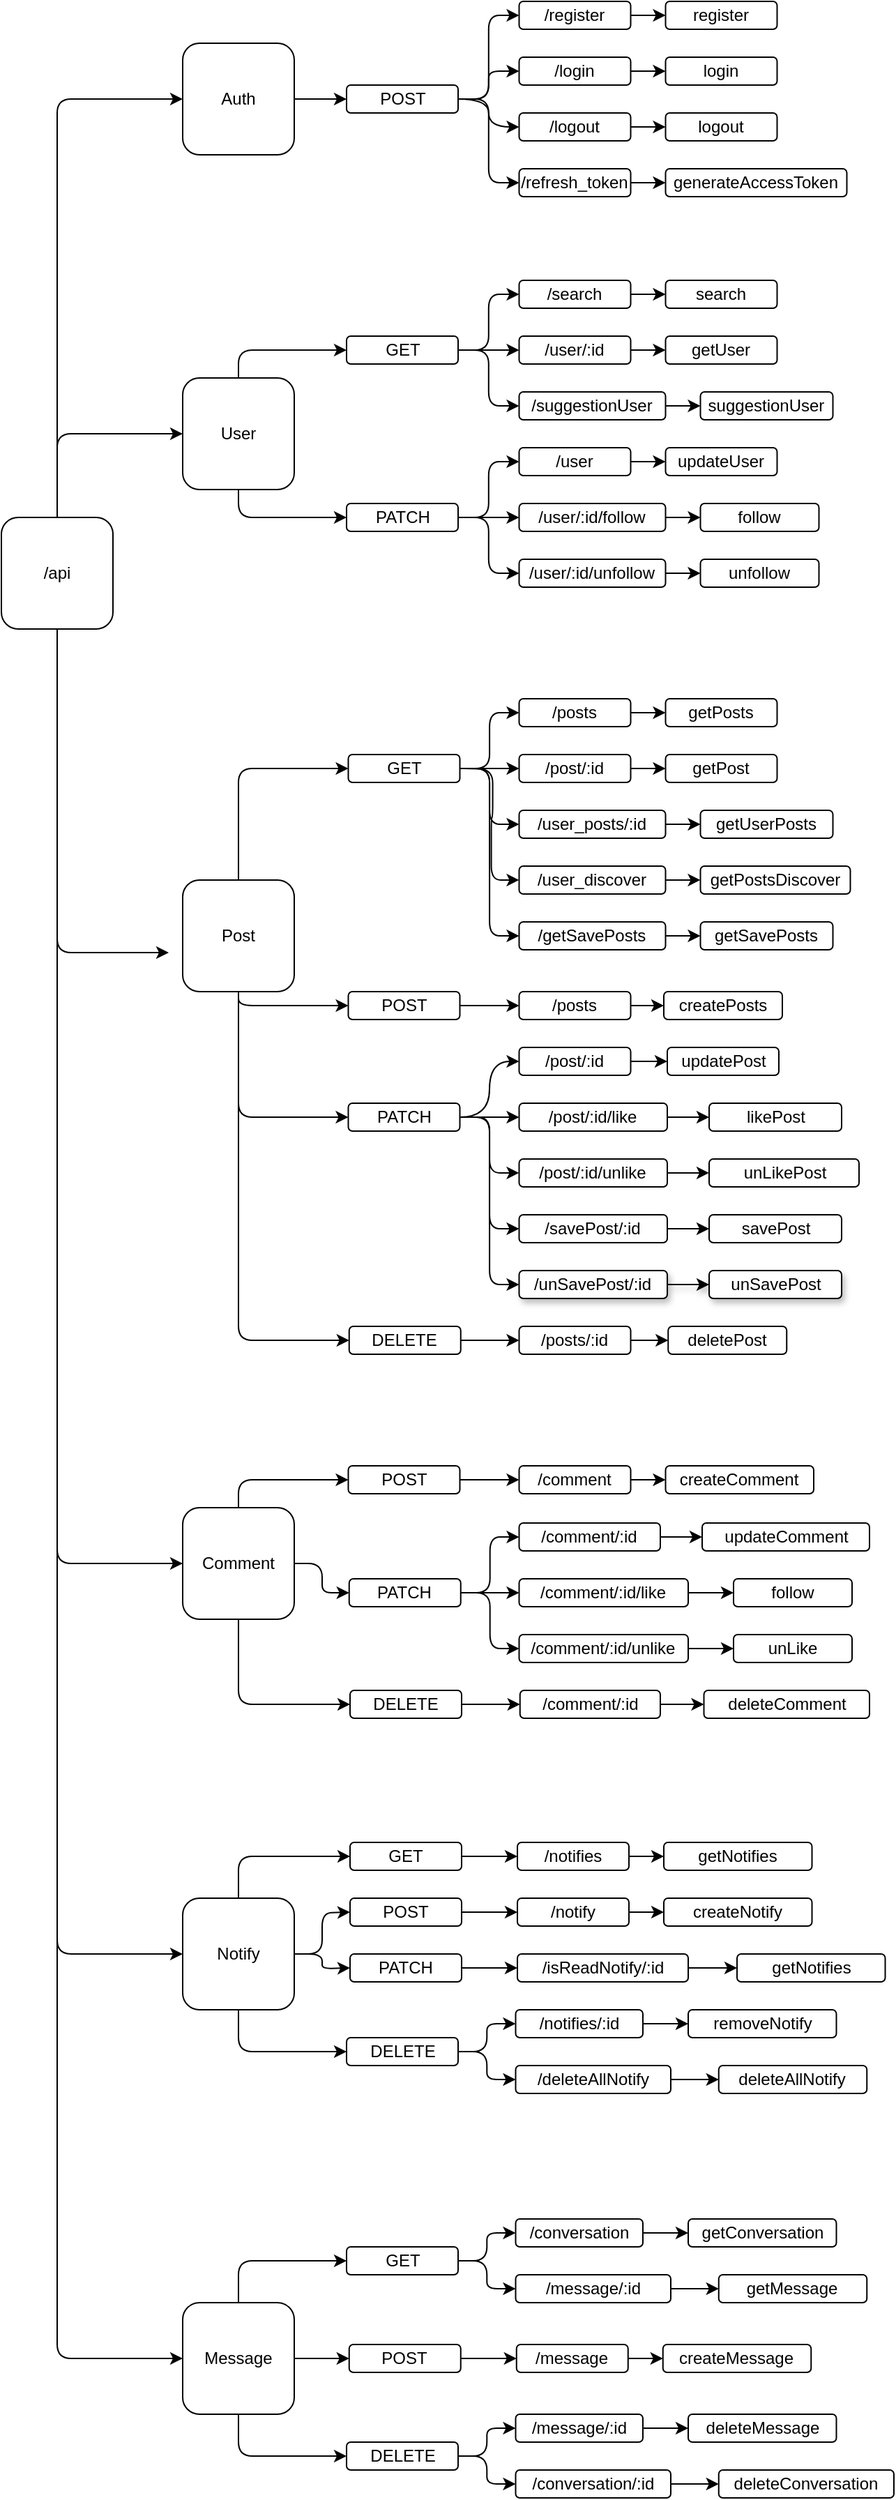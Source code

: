 <mxfile version="17.4.6" type="github">
  <diagram id="-AIn9_jZkJaEOOXUaaFC" name="Page-1">
    <mxGraphModel dx="2170" dy="1205" grid="1" gridSize="10" guides="1" tooltips="1" connect="1" arrows="1" fold="1" page="1" pageScale="1" pageWidth="1169" pageHeight="827" math="0" shadow="0">
      <root>
        <mxCell id="0" />
        <mxCell id="1" parent="0" />
        <mxCell id="EUdN7cp7eoGhMhSqIml5-3" style="edgeStyle=orthogonalEdgeStyle;curved=0;rounded=1;sketch=0;orthogonalLoop=1;jettySize=auto;html=1;entryX=0;entryY=0.5;entryDx=0;entryDy=0;fontColor=#0D0D0D;strokeColor=#030201;fillColor=#BC6C25;" edge="1" parent="1" source="oRPkmb5jc26MxPRfLBFK-1" target="oRPkmb5jc26MxPRfLBFK-4">
          <mxGeometry relative="1" as="geometry">
            <Array as="points">
              <mxPoint x="250" y="588" />
            </Array>
          </mxGeometry>
        </mxCell>
        <mxCell id="EUdN7cp7eoGhMhSqIml5-4" style="edgeStyle=orthogonalEdgeStyle;curved=0;rounded=1;sketch=0;orthogonalLoop=1;jettySize=auto;html=1;entryX=0;entryY=0.5;entryDx=0;entryDy=0;fontColor=#0D0D0D;strokeColor=#030201;fillColor=#BC6C25;" edge="1" parent="1" source="oRPkmb5jc26MxPRfLBFK-1" target="oRPkmb5jc26MxPRfLBFK-2">
          <mxGeometry relative="1" as="geometry">
            <Array as="points">
              <mxPoint x="250" y="348" />
            </Array>
          </mxGeometry>
        </mxCell>
        <mxCell id="EUdN7cp7eoGhMhSqIml5-5" style="edgeStyle=orthogonalEdgeStyle;curved=0;rounded=1;sketch=0;orthogonalLoop=1;jettySize=auto;html=1;fontColor=#0D0D0D;strokeColor=#030201;fillColor=#BC6C25;" edge="1" parent="1" source="oRPkmb5jc26MxPRfLBFK-1">
          <mxGeometry relative="1" as="geometry">
            <mxPoint x="330" y="960" as="targetPoint" />
            <Array as="points">
              <mxPoint x="250" y="960" />
            </Array>
          </mxGeometry>
        </mxCell>
        <mxCell id="EUdN7cp7eoGhMhSqIml5-6" style="edgeStyle=orthogonalEdgeStyle;curved=0;rounded=1;sketch=0;orthogonalLoop=1;jettySize=auto;html=1;entryX=0;entryY=0.5;entryDx=0;entryDy=0;fontColor=#0D0D0D;strokeColor=#030201;fillColor=#BC6C25;" edge="1" parent="1" source="oRPkmb5jc26MxPRfLBFK-1" target="oRPkmb5jc26MxPRfLBFK-9">
          <mxGeometry relative="1" as="geometry">
            <Array as="points">
              <mxPoint x="250" y="1398" />
            </Array>
          </mxGeometry>
        </mxCell>
        <mxCell id="EUdN7cp7eoGhMhSqIml5-7" style="edgeStyle=orthogonalEdgeStyle;curved=0;rounded=1;sketch=0;orthogonalLoop=1;jettySize=auto;html=1;entryX=0;entryY=0.5;entryDx=0;entryDy=0;fontColor=#0D0D0D;strokeColor=#030201;fillColor=#BC6C25;" edge="1" parent="1" source="oRPkmb5jc26MxPRfLBFK-1" target="oRPkmb5jc26MxPRfLBFK-10">
          <mxGeometry relative="1" as="geometry">
            <Array as="points">
              <mxPoint x="250" y="1678" />
            </Array>
          </mxGeometry>
        </mxCell>
        <mxCell id="EUdN7cp7eoGhMhSqIml5-8" style="edgeStyle=orthogonalEdgeStyle;curved=0;rounded=1;sketch=0;orthogonalLoop=1;jettySize=auto;html=1;entryX=0;entryY=0.5;entryDx=0;entryDy=0;fontColor=#0D0D0D;strokeColor=#030201;fillColor=#BC6C25;" edge="1" parent="1" source="oRPkmb5jc26MxPRfLBFK-1" target="oRPkmb5jc26MxPRfLBFK-11">
          <mxGeometry relative="1" as="geometry">
            <Array as="points">
              <mxPoint x="250" y="1968" />
            </Array>
          </mxGeometry>
        </mxCell>
        <mxCell id="oRPkmb5jc26MxPRfLBFK-1" value="/api" style="whiteSpace=wrap;html=1;aspect=fixed;rounded=1;" parent="1" vertex="1">
          <mxGeometry x="210" y="648" width="80" height="80" as="geometry" />
        </mxCell>
        <mxCell id="oRPkmb5jc26MxPRfLBFK-26" style="edgeStyle=orthogonalEdgeStyle;rounded=1;orthogonalLoop=1;jettySize=auto;html=1;entryX=0;entryY=0.5;entryDx=0;entryDy=0;curved=1;" parent="1" source="oRPkmb5jc26MxPRfLBFK-2" target="oRPkmb5jc26MxPRfLBFK-20" edge="1">
          <mxGeometry relative="1" as="geometry" />
        </mxCell>
        <mxCell id="oRPkmb5jc26MxPRfLBFK-2" value="Auth" style="whiteSpace=wrap;html=1;aspect=fixed;rounded=1;" parent="1" vertex="1">
          <mxGeometry x="340" y="308" width="80" height="80" as="geometry" />
        </mxCell>
        <mxCell id="EUdN7cp7eoGhMhSqIml5-1" style="edgeStyle=orthogonalEdgeStyle;curved=0;rounded=1;sketch=0;orthogonalLoop=1;jettySize=auto;html=1;entryX=0;entryY=0.5;entryDx=0;entryDy=0;fontColor=#FEFAE0;strokeColor=#030201;fillColor=#BC6C25;" edge="1" parent="1" source="oRPkmb5jc26MxPRfLBFK-4" target="oRPkmb5jc26MxPRfLBFK-48">
          <mxGeometry relative="1" as="geometry">
            <Array as="points">
              <mxPoint x="380" y="648" />
            </Array>
          </mxGeometry>
        </mxCell>
        <mxCell id="EUdN7cp7eoGhMhSqIml5-2" style="edgeStyle=orthogonalEdgeStyle;curved=0;rounded=1;sketch=0;orthogonalLoop=1;jettySize=auto;html=1;entryX=0;entryY=0.5;entryDx=0;entryDy=0;fontColor=#0D0D0D;strokeColor=#080603;fillColor=#BC6C25;" edge="1" parent="1" source="oRPkmb5jc26MxPRfLBFK-4" target="oRPkmb5jc26MxPRfLBFK-46">
          <mxGeometry relative="1" as="geometry">
            <Array as="points">
              <mxPoint x="380" y="528" />
            </Array>
          </mxGeometry>
        </mxCell>
        <mxCell id="oRPkmb5jc26MxPRfLBFK-4" value="User" style="whiteSpace=wrap;html=1;aspect=fixed;rounded=1;" parent="1" vertex="1">
          <mxGeometry x="340" y="548" width="80" height="80" as="geometry" />
        </mxCell>
        <mxCell id="oRPkmb5jc26MxPRfLBFK-160" style="edgeStyle=orthogonalEdgeStyle;curved=0;rounded=1;sketch=0;orthogonalLoop=1;jettySize=auto;html=1;entryX=0;entryY=0.5;entryDx=0;entryDy=0;" parent="1" source="oRPkmb5jc26MxPRfLBFK-6" target="oRPkmb5jc26MxPRfLBFK-142" edge="1">
          <mxGeometry relative="1" as="geometry">
            <mxPoint x="450" y="1078" as="targetPoint" />
            <Array as="points">
              <mxPoint x="380" y="1078" />
            </Array>
          </mxGeometry>
        </mxCell>
        <mxCell id="oRPkmb5jc26MxPRfLBFK-190" style="edgeStyle=orthogonalEdgeStyle;curved=0;rounded=1;sketch=0;orthogonalLoop=1;jettySize=auto;html=1;entryX=0;entryY=0.5;entryDx=0;entryDy=0;" parent="1" source="oRPkmb5jc26MxPRfLBFK-6" target="oRPkmb5jc26MxPRfLBFK-106" edge="1">
          <mxGeometry relative="1" as="geometry">
            <Array as="points">
              <mxPoint x="380" y="828" />
            </Array>
          </mxGeometry>
        </mxCell>
        <mxCell id="oRPkmb5jc26MxPRfLBFK-198" style="edgeStyle=orthogonalEdgeStyle;curved=0;rounded=1;sketch=0;orthogonalLoop=1;jettySize=auto;html=1;entryX=0;entryY=0.5;entryDx=0;entryDy=0;" parent="1" source="oRPkmb5jc26MxPRfLBFK-6" target="oRPkmb5jc26MxPRfLBFK-194" edge="1">
          <mxGeometry relative="1" as="geometry">
            <Array as="points">
              <mxPoint x="380" y="1238" />
            </Array>
          </mxGeometry>
        </mxCell>
        <mxCell id="EUdN7cp7eoGhMhSqIml5-9" style="edgeStyle=orthogonalEdgeStyle;curved=0;rounded=1;sketch=0;orthogonalLoop=1;jettySize=auto;html=1;entryX=0;entryY=0.5;entryDx=0;entryDy=0;fontColor=#0D0D0D;strokeColor=#030201;fillColor=#BC6C25;" edge="1" parent="1" source="oRPkmb5jc26MxPRfLBFK-6" target="oRPkmb5jc26MxPRfLBFK-110">
          <mxGeometry relative="1" as="geometry">
            <Array as="points">
              <mxPoint x="380" y="998" />
            </Array>
          </mxGeometry>
        </mxCell>
        <mxCell id="oRPkmb5jc26MxPRfLBFK-6" value="Post" style="whiteSpace=wrap;html=1;aspect=fixed;rounded=1;" parent="1" vertex="1">
          <mxGeometry x="340" y="908" width="80" height="80" as="geometry" />
        </mxCell>
        <mxCell id="oRPkmb5jc26MxPRfLBFK-205" style="edgeStyle=orthogonalEdgeStyle;curved=0;rounded=1;sketch=0;orthogonalLoop=1;jettySize=auto;html=1;entryX=0;entryY=0.5;entryDx=0;entryDy=0;" parent="1" source="oRPkmb5jc26MxPRfLBFK-9" target="oRPkmb5jc26MxPRfLBFK-167" edge="1">
          <mxGeometry relative="1" as="geometry">
            <Array as="points">
              <mxPoint x="380" y="1338" />
            </Array>
          </mxGeometry>
        </mxCell>
        <mxCell id="oRPkmb5jc26MxPRfLBFK-206" style="edgeStyle=orthogonalEdgeStyle;curved=0;rounded=1;sketch=0;orthogonalLoop=1;jettySize=auto;html=1;" parent="1" source="oRPkmb5jc26MxPRfLBFK-9" target="oRPkmb5jc26MxPRfLBFK-171" edge="1">
          <mxGeometry relative="1" as="geometry" />
        </mxCell>
        <mxCell id="oRPkmb5jc26MxPRfLBFK-207" style="edgeStyle=orthogonalEdgeStyle;curved=0;rounded=1;sketch=0;orthogonalLoop=1;jettySize=auto;html=1;entryX=0;entryY=0.5;entryDx=0;entryDy=0;" parent="1" source="oRPkmb5jc26MxPRfLBFK-9" target="oRPkmb5jc26MxPRfLBFK-201" edge="1">
          <mxGeometry relative="1" as="geometry">
            <Array as="points">
              <mxPoint x="380" y="1499" />
            </Array>
          </mxGeometry>
        </mxCell>
        <mxCell id="oRPkmb5jc26MxPRfLBFK-9" value="Comment" style="whiteSpace=wrap;html=1;aspect=fixed;rounded=1;" parent="1" vertex="1">
          <mxGeometry x="340" y="1358" width="80" height="80" as="geometry" />
        </mxCell>
        <mxCell id="oRPkmb5jc26MxPRfLBFK-234" style="edgeStyle=orthogonalEdgeStyle;curved=0;rounded=1;sketch=0;orthogonalLoop=1;jettySize=auto;html=1;entryX=0;entryY=0.5;entryDx=0;entryDy=0;" parent="1" source="oRPkmb5jc26MxPRfLBFK-10" target="oRPkmb5jc26MxPRfLBFK-209" edge="1">
          <mxGeometry relative="1" as="geometry">
            <Array as="points">
              <mxPoint x="380" y="1608" />
            </Array>
          </mxGeometry>
        </mxCell>
        <mxCell id="oRPkmb5jc26MxPRfLBFK-235" style="edgeStyle=orthogonalEdgeStyle;curved=0;rounded=1;sketch=0;orthogonalLoop=1;jettySize=auto;html=1;" parent="1" source="oRPkmb5jc26MxPRfLBFK-10" edge="1">
          <mxGeometry relative="1" as="geometry">
            <mxPoint x="460" y="1648.0" as="targetPoint" />
          </mxGeometry>
        </mxCell>
        <mxCell id="oRPkmb5jc26MxPRfLBFK-236" style="edgeStyle=orthogonalEdgeStyle;curved=0;rounded=1;sketch=0;orthogonalLoop=1;jettySize=auto;html=1;" parent="1" source="oRPkmb5jc26MxPRfLBFK-10" edge="1">
          <mxGeometry relative="1" as="geometry">
            <mxPoint x="460" y="1688.0" as="targetPoint" />
          </mxGeometry>
        </mxCell>
        <mxCell id="oRPkmb5jc26MxPRfLBFK-237" style="edgeStyle=orthogonalEdgeStyle;curved=0;rounded=1;sketch=0;orthogonalLoop=1;jettySize=auto;html=1;entryX=0;entryY=0.5;entryDx=0;entryDy=0;" parent="1" source="oRPkmb5jc26MxPRfLBFK-10" target="oRPkmb5jc26MxPRfLBFK-225" edge="1">
          <mxGeometry relative="1" as="geometry">
            <Array as="points">
              <mxPoint x="380" y="1748" />
            </Array>
          </mxGeometry>
        </mxCell>
        <mxCell id="oRPkmb5jc26MxPRfLBFK-10" value="Notify" style="whiteSpace=wrap;html=1;aspect=fixed;rounded=1;" parent="1" vertex="1">
          <mxGeometry x="340" y="1638" width="80" height="80" as="geometry" />
        </mxCell>
        <mxCell id="oRPkmb5jc26MxPRfLBFK-261" style="edgeStyle=orthogonalEdgeStyle;curved=0;rounded=1;sketch=0;orthogonalLoop=1;jettySize=auto;html=1;entryX=0;entryY=0.5;entryDx=0;entryDy=0;" parent="1" source="oRPkmb5jc26MxPRfLBFK-11" target="oRPkmb5jc26MxPRfLBFK-240" edge="1">
          <mxGeometry relative="1" as="geometry">
            <Array as="points">
              <mxPoint x="380" y="1898" />
            </Array>
          </mxGeometry>
        </mxCell>
        <mxCell id="oRPkmb5jc26MxPRfLBFK-262" style="edgeStyle=orthogonalEdgeStyle;curved=0;rounded=1;sketch=0;orthogonalLoop=1;jettySize=auto;html=1;entryX=0;entryY=0.5;entryDx=0;entryDy=0;" parent="1" source="oRPkmb5jc26MxPRfLBFK-11" target="oRPkmb5jc26MxPRfLBFK-248" edge="1">
          <mxGeometry relative="1" as="geometry" />
        </mxCell>
        <mxCell id="oRPkmb5jc26MxPRfLBFK-263" style="edgeStyle=orthogonalEdgeStyle;curved=0;rounded=1;sketch=0;orthogonalLoop=1;jettySize=auto;html=1;entryX=0;entryY=0.5;entryDx=0;entryDy=0;" parent="1" source="oRPkmb5jc26MxPRfLBFK-11" target="oRPkmb5jc26MxPRfLBFK-254" edge="1">
          <mxGeometry relative="1" as="geometry">
            <Array as="points">
              <mxPoint x="380" y="2038" />
            </Array>
          </mxGeometry>
        </mxCell>
        <mxCell id="oRPkmb5jc26MxPRfLBFK-11" value="Message" style="whiteSpace=wrap;html=1;aspect=fixed;rounded=1;" parent="1" vertex="1">
          <mxGeometry x="340" y="1928" width="80" height="80" as="geometry" />
        </mxCell>
        <mxCell id="oRPkmb5jc26MxPRfLBFK-34" style="edgeStyle=orthogonalEdgeStyle;rounded=1;orthogonalLoop=1;jettySize=auto;html=1;entryX=0;entryY=0.5;entryDx=0;entryDy=0;curved=1;" parent="1" source="oRPkmb5jc26MxPRfLBFK-20" target="oRPkmb5jc26MxPRfLBFK-33" edge="1">
          <mxGeometry relative="1" as="geometry" />
        </mxCell>
        <mxCell id="oRPkmb5jc26MxPRfLBFK-90" style="edgeStyle=orthogonalEdgeStyle;curved=0;rounded=1;sketch=0;orthogonalLoop=1;jettySize=auto;html=1;entryX=0;entryY=0.5;entryDx=0;entryDy=0;" parent="1" source="oRPkmb5jc26MxPRfLBFK-20" target="oRPkmb5jc26MxPRfLBFK-31" edge="1">
          <mxGeometry relative="1" as="geometry" />
        </mxCell>
        <mxCell id="oRPkmb5jc26MxPRfLBFK-91" style="edgeStyle=orthogonalEdgeStyle;curved=0;rounded=1;sketch=0;orthogonalLoop=1;jettySize=auto;html=1;entryX=0;entryY=0.5;entryDx=0;entryDy=0;" parent="1" source="oRPkmb5jc26MxPRfLBFK-20" target="oRPkmb5jc26MxPRfLBFK-28" edge="1">
          <mxGeometry relative="1" as="geometry" />
        </mxCell>
        <mxCell id="oRPkmb5jc26MxPRfLBFK-92" style="edgeStyle=orthogonalEdgeStyle;curved=0;rounded=1;sketch=0;orthogonalLoop=1;jettySize=auto;html=1;entryX=0;entryY=0.5;entryDx=0;entryDy=0;" parent="1" source="oRPkmb5jc26MxPRfLBFK-20" target="oRPkmb5jc26MxPRfLBFK-35" edge="1">
          <mxGeometry relative="1" as="geometry" />
        </mxCell>
        <mxCell id="oRPkmb5jc26MxPRfLBFK-20" value="POST" style="rounded=1;whiteSpace=wrap;html=1;" parent="1" vertex="1">
          <mxGeometry x="457.5" y="338" width="80" height="20" as="geometry" />
        </mxCell>
        <mxCell id="oRPkmb5jc26MxPRfLBFK-38" style="edgeStyle=orthogonalEdgeStyle;rounded=1;orthogonalLoop=1;jettySize=auto;html=1;curved=1;" parent="1" source="oRPkmb5jc26MxPRfLBFK-28" target="oRPkmb5jc26MxPRfLBFK-37" edge="1">
          <mxGeometry relative="1" as="geometry" />
        </mxCell>
        <mxCell id="oRPkmb5jc26MxPRfLBFK-28" value="/register" style="rounded=1;whiteSpace=wrap;html=1;" parent="1" vertex="1">
          <mxGeometry x="581.25" y="278" width="80" height="20" as="geometry" />
        </mxCell>
        <mxCell id="oRPkmb5jc26MxPRfLBFK-42" style="edgeStyle=orthogonalEdgeStyle;rounded=1;orthogonalLoop=1;jettySize=auto;html=1;curved=1;" parent="1" source="oRPkmb5jc26MxPRfLBFK-31" target="oRPkmb5jc26MxPRfLBFK-39" edge="1">
          <mxGeometry relative="1" as="geometry" />
        </mxCell>
        <mxCell id="oRPkmb5jc26MxPRfLBFK-31" value="/login" style="rounded=1;whiteSpace=wrap;html=1;" parent="1" vertex="1">
          <mxGeometry x="581.25" y="318" width="80" height="20" as="geometry" />
        </mxCell>
        <mxCell id="oRPkmb5jc26MxPRfLBFK-43" style="edgeStyle=orthogonalEdgeStyle;rounded=1;orthogonalLoop=1;jettySize=auto;html=1;curved=1;" parent="1" source="oRPkmb5jc26MxPRfLBFK-33" target="oRPkmb5jc26MxPRfLBFK-40" edge="1">
          <mxGeometry relative="1" as="geometry" />
        </mxCell>
        <mxCell id="oRPkmb5jc26MxPRfLBFK-33" value="/logout" style="rounded=1;whiteSpace=wrap;html=1;" parent="1" vertex="1">
          <mxGeometry x="581.25" y="358" width="80" height="20" as="geometry" />
        </mxCell>
        <mxCell id="oRPkmb5jc26MxPRfLBFK-44" style="edgeStyle=orthogonalEdgeStyle;rounded=1;orthogonalLoop=1;jettySize=auto;html=1;curved=1;" parent="1" source="oRPkmb5jc26MxPRfLBFK-35" target="oRPkmb5jc26MxPRfLBFK-41" edge="1">
          <mxGeometry relative="1" as="geometry" />
        </mxCell>
        <mxCell id="oRPkmb5jc26MxPRfLBFK-35" value="/refresh_token" style="rounded=1;whiteSpace=wrap;html=1;" parent="1" vertex="1">
          <mxGeometry x="581.25" y="398" width="80" height="20" as="geometry" />
        </mxCell>
        <mxCell id="oRPkmb5jc26MxPRfLBFK-37" value="register" style="rounded=1;whiteSpace=wrap;html=1;" parent="1" vertex="1">
          <mxGeometry x="686.25" y="278" width="80" height="20" as="geometry" />
        </mxCell>
        <mxCell id="oRPkmb5jc26MxPRfLBFK-39" value="login" style="rounded=1;whiteSpace=wrap;html=1;" parent="1" vertex="1">
          <mxGeometry x="686.25" y="318" width="80" height="20" as="geometry" />
        </mxCell>
        <mxCell id="oRPkmb5jc26MxPRfLBFK-40" value="logout" style="rounded=1;whiteSpace=wrap;html=1;" parent="1" vertex="1">
          <mxGeometry x="686.25" y="358" width="80" height="20" as="geometry" />
        </mxCell>
        <mxCell id="oRPkmb5jc26MxPRfLBFK-41" value="generateAccessToken" style="rounded=1;whiteSpace=wrap;html=1;" parent="1" vertex="1">
          <mxGeometry x="686.25" y="398" width="130" height="20" as="geometry" />
        </mxCell>
        <mxCell id="oRPkmb5jc26MxPRfLBFK-77" style="edgeStyle=orthogonalEdgeStyle;rounded=1;orthogonalLoop=1;jettySize=auto;html=1;curved=1;" parent="1" source="oRPkmb5jc26MxPRfLBFK-46" target="oRPkmb5jc26MxPRfLBFK-50" edge="1">
          <mxGeometry relative="1" as="geometry" />
        </mxCell>
        <mxCell id="oRPkmb5jc26MxPRfLBFK-99" style="edgeStyle=orthogonalEdgeStyle;curved=0;rounded=1;sketch=0;orthogonalLoop=1;jettySize=auto;html=1;entryX=0;entryY=0.5;entryDx=0;entryDy=0;" parent="1" source="oRPkmb5jc26MxPRfLBFK-46" target="oRPkmb5jc26MxPRfLBFK-49" edge="1">
          <mxGeometry relative="1" as="geometry" />
        </mxCell>
        <mxCell id="oRPkmb5jc26MxPRfLBFK-100" style="edgeStyle=orthogonalEdgeStyle;curved=0;rounded=1;sketch=0;orthogonalLoop=1;jettySize=auto;html=1;entryX=0;entryY=0.5;entryDx=0;entryDy=0;" parent="1" source="oRPkmb5jc26MxPRfLBFK-46" target="oRPkmb5jc26MxPRfLBFK-60" edge="1">
          <mxGeometry relative="1" as="geometry" />
        </mxCell>
        <mxCell id="oRPkmb5jc26MxPRfLBFK-46" value="GET" style="rounded=1;whiteSpace=wrap;html=1;" parent="1" vertex="1">
          <mxGeometry x="457.5" y="518" width="80" height="20" as="geometry" />
        </mxCell>
        <mxCell id="oRPkmb5jc26MxPRfLBFK-82" style="edgeStyle=orthogonalEdgeStyle;rounded=1;orthogonalLoop=1;jettySize=auto;html=1;entryX=0;entryY=0.5;entryDx=0;entryDy=0;curved=1;" parent="1" source="oRPkmb5jc26MxPRfLBFK-48" target="oRPkmb5jc26MxPRfLBFK-52" edge="1">
          <mxGeometry relative="1" as="geometry" />
        </mxCell>
        <mxCell id="oRPkmb5jc26MxPRfLBFK-101" style="edgeStyle=orthogonalEdgeStyle;curved=0;rounded=1;sketch=0;orthogonalLoop=1;jettySize=auto;html=1;entryX=0;entryY=0.5;entryDx=0;entryDy=0;" parent="1" source="oRPkmb5jc26MxPRfLBFK-48" target="oRPkmb5jc26MxPRfLBFK-59" edge="1">
          <mxGeometry relative="1" as="geometry" />
        </mxCell>
        <mxCell id="oRPkmb5jc26MxPRfLBFK-102" style="edgeStyle=orthogonalEdgeStyle;curved=0;rounded=1;sketch=0;orthogonalLoop=1;jettySize=auto;html=1;entryX=0;entryY=0.5;entryDx=0;entryDy=0;" parent="1" source="oRPkmb5jc26MxPRfLBFK-48" target="oRPkmb5jc26MxPRfLBFK-51" edge="1">
          <mxGeometry relative="1" as="geometry" />
        </mxCell>
        <mxCell id="oRPkmb5jc26MxPRfLBFK-48" value="PATCH" style="rounded=1;whiteSpace=wrap;html=1;" parent="1" vertex="1">
          <mxGeometry x="457.5" y="638" width="80" height="20" as="geometry" />
        </mxCell>
        <mxCell id="oRPkmb5jc26MxPRfLBFK-72" style="edgeStyle=orthogonalEdgeStyle;rounded=1;orthogonalLoop=1;jettySize=auto;html=1;exitX=1;exitY=0.5;exitDx=0;exitDy=0;entryX=0;entryY=0.5;entryDx=0;entryDy=0;curved=1;" parent="1" source="oRPkmb5jc26MxPRfLBFK-49" target="oRPkmb5jc26MxPRfLBFK-53" edge="1">
          <mxGeometry relative="1" as="geometry" />
        </mxCell>
        <mxCell id="oRPkmb5jc26MxPRfLBFK-49" value="/search" style="rounded=1;whiteSpace=wrap;html=1;" parent="1" vertex="1">
          <mxGeometry x="581.25" y="478" width="80" height="20" as="geometry" />
        </mxCell>
        <mxCell id="oRPkmb5jc26MxPRfLBFK-79" style="edgeStyle=orthogonalEdgeStyle;rounded=1;orthogonalLoop=1;jettySize=auto;html=1;entryX=0;entryY=0.5;entryDx=0;entryDy=0;curved=1;" parent="1" source="oRPkmb5jc26MxPRfLBFK-50" target="oRPkmb5jc26MxPRfLBFK-54" edge="1">
          <mxGeometry relative="1" as="geometry" />
        </mxCell>
        <mxCell id="oRPkmb5jc26MxPRfLBFK-50" value="/user/:id" style="rounded=1;whiteSpace=wrap;html=1;" parent="1" vertex="1">
          <mxGeometry x="581.25" y="518" width="80" height="20" as="geometry" />
        </mxCell>
        <mxCell id="oRPkmb5jc26MxPRfLBFK-81" style="edgeStyle=orthogonalEdgeStyle;rounded=1;orthogonalLoop=1;jettySize=auto;html=1;entryX=0;entryY=0.5;entryDx=0;entryDy=0;curved=1;" parent="1" source="oRPkmb5jc26MxPRfLBFK-51" target="oRPkmb5jc26MxPRfLBFK-55" edge="1">
          <mxGeometry relative="1" as="geometry" />
        </mxCell>
        <mxCell id="oRPkmb5jc26MxPRfLBFK-51" value="/user" style="rounded=1;whiteSpace=wrap;html=1;" parent="1" vertex="1">
          <mxGeometry x="581.25" y="598" width="80" height="20" as="geometry" />
        </mxCell>
        <mxCell id="oRPkmb5jc26MxPRfLBFK-84" style="edgeStyle=orthogonalEdgeStyle;rounded=1;orthogonalLoop=1;jettySize=auto;html=1;entryX=0;entryY=0.5;entryDx=0;entryDy=0;curved=1;" parent="1" source="oRPkmb5jc26MxPRfLBFK-52" target="oRPkmb5jc26MxPRfLBFK-56" edge="1">
          <mxGeometry relative="1" as="geometry" />
        </mxCell>
        <mxCell id="oRPkmb5jc26MxPRfLBFK-52" value="/user/:id/follow" style="rounded=1;whiteSpace=wrap;html=1;" parent="1" vertex="1">
          <mxGeometry x="581.25" y="638" width="105" height="20" as="geometry" />
        </mxCell>
        <mxCell id="oRPkmb5jc26MxPRfLBFK-53" value="search" style="rounded=1;whiteSpace=wrap;html=1;" parent="1" vertex="1">
          <mxGeometry x="686.25" y="478" width="80" height="20" as="geometry" />
        </mxCell>
        <mxCell id="oRPkmb5jc26MxPRfLBFK-54" value="getUser" style="rounded=1;whiteSpace=wrap;html=1;" parent="1" vertex="1">
          <mxGeometry x="686.25" y="518" width="80" height="20" as="geometry" />
        </mxCell>
        <mxCell id="oRPkmb5jc26MxPRfLBFK-55" value="updateUser" style="rounded=1;whiteSpace=wrap;html=1;" parent="1" vertex="1">
          <mxGeometry x="686.25" y="598" width="80" height="20" as="geometry" />
        </mxCell>
        <mxCell id="oRPkmb5jc26MxPRfLBFK-56" value="follow" style="rounded=1;whiteSpace=wrap;html=1;" parent="1" vertex="1">
          <mxGeometry x="711.25" y="638" width="85" height="20" as="geometry" />
        </mxCell>
        <mxCell id="oRPkmb5jc26MxPRfLBFK-86" style="edgeStyle=orthogonalEdgeStyle;rounded=1;orthogonalLoop=1;jettySize=auto;html=1;entryX=0;entryY=0.5;entryDx=0;entryDy=0;curved=1;" parent="1" source="oRPkmb5jc26MxPRfLBFK-59" target="oRPkmb5jc26MxPRfLBFK-61" edge="1">
          <mxGeometry relative="1" as="geometry" />
        </mxCell>
        <mxCell id="oRPkmb5jc26MxPRfLBFK-59" value="/user/:id/unfollow" style="rounded=1;whiteSpace=wrap;html=1;" parent="1" vertex="1">
          <mxGeometry x="581.25" y="678" width="105" height="20" as="geometry" />
        </mxCell>
        <mxCell id="oRPkmb5jc26MxPRfLBFK-88" style="edgeStyle=orthogonalEdgeStyle;rounded=1;orthogonalLoop=1;jettySize=auto;html=1;entryX=0;entryY=0.5;entryDx=0;entryDy=0;curved=1;" parent="1" source="oRPkmb5jc26MxPRfLBFK-60" target="oRPkmb5jc26MxPRfLBFK-62" edge="1">
          <mxGeometry relative="1" as="geometry" />
        </mxCell>
        <mxCell id="oRPkmb5jc26MxPRfLBFK-60" value="/suggestionUser" style="rounded=1;whiteSpace=wrap;html=1;" parent="1" vertex="1">
          <mxGeometry x="581.25" y="558" width="105" height="20" as="geometry" />
        </mxCell>
        <mxCell id="oRPkmb5jc26MxPRfLBFK-61" value="unfollow" style="rounded=1;whiteSpace=wrap;html=1;" parent="1" vertex="1">
          <mxGeometry x="711.25" y="678" width="85" height="20" as="geometry" />
        </mxCell>
        <mxCell id="oRPkmb5jc26MxPRfLBFK-62" value="suggestionUser" style="rounded=1;whiteSpace=wrap;html=1;" parent="1" vertex="1">
          <mxGeometry x="711.25" y="558" width="95" height="20" as="geometry" />
        </mxCell>
        <mxCell id="oRPkmb5jc26MxPRfLBFK-103" style="edgeStyle=orthogonalEdgeStyle;rounded=1;orthogonalLoop=1;jettySize=auto;html=1;curved=1;" parent="1" source="oRPkmb5jc26MxPRfLBFK-106" target="oRPkmb5jc26MxPRfLBFK-114" edge="1">
          <mxGeometry relative="1" as="geometry" />
        </mxCell>
        <mxCell id="oRPkmb5jc26MxPRfLBFK-104" style="edgeStyle=orthogonalEdgeStyle;curved=0;rounded=1;sketch=0;orthogonalLoop=1;jettySize=auto;html=1;entryX=0;entryY=0.5;entryDx=0;entryDy=0;" parent="1" source="oRPkmb5jc26MxPRfLBFK-106" target="oRPkmb5jc26MxPRfLBFK-112" edge="1">
          <mxGeometry relative="1" as="geometry" />
        </mxCell>
        <mxCell id="oRPkmb5jc26MxPRfLBFK-105" style="edgeStyle=orthogonalEdgeStyle;curved=0;rounded=1;sketch=0;orthogonalLoop=1;jettySize=auto;html=1;entryX=0;entryY=0.5;entryDx=0;entryDy=0;" parent="1" source="oRPkmb5jc26MxPRfLBFK-106" target="oRPkmb5jc26MxPRfLBFK-126" edge="1">
          <mxGeometry relative="1" as="geometry" />
        </mxCell>
        <mxCell id="oRPkmb5jc26MxPRfLBFK-106" value="GET" style="rounded=1;whiteSpace=wrap;html=1;" parent="1" vertex="1">
          <mxGeometry x="458.75" y="818" width="80" height="20" as="geometry" />
        </mxCell>
        <mxCell id="oRPkmb5jc26MxPRfLBFK-107" style="edgeStyle=orthogonalEdgeStyle;rounded=1;orthogonalLoop=1;jettySize=auto;html=1;entryX=0;entryY=0.5;entryDx=0;entryDy=0;curved=1;" parent="1" source="oRPkmb5jc26MxPRfLBFK-110" target="oRPkmb5jc26MxPRfLBFK-118" edge="1">
          <mxGeometry relative="1" as="geometry" />
        </mxCell>
        <mxCell id="oRPkmb5jc26MxPRfLBFK-110" value="POST" style="rounded=1;whiteSpace=wrap;html=1;" parent="1" vertex="1">
          <mxGeometry x="458.75" y="988" width="80" height="20" as="geometry" />
        </mxCell>
        <mxCell id="oRPkmb5jc26MxPRfLBFK-111" style="edgeStyle=orthogonalEdgeStyle;rounded=1;orthogonalLoop=1;jettySize=auto;html=1;exitX=1;exitY=0.5;exitDx=0;exitDy=0;entryX=0;entryY=0.5;entryDx=0;entryDy=0;curved=1;" parent="1" source="oRPkmb5jc26MxPRfLBFK-112" target="oRPkmb5jc26MxPRfLBFK-119" edge="1">
          <mxGeometry relative="1" as="geometry" />
        </mxCell>
        <mxCell id="oRPkmb5jc26MxPRfLBFK-112" value="/posts" style="rounded=1;whiteSpace=wrap;html=1;" parent="1" vertex="1">
          <mxGeometry x="581.25" y="778" width="80" height="20" as="geometry" />
        </mxCell>
        <mxCell id="oRPkmb5jc26MxPRfLBFK-113" style="edgeStyle=orthogonalEdgeStyle;rounded=1;orthogonalLoop=1;jettySize=auto;html=1;entryX=0;entryY=0.5;entryDx=0;entryDy=0;curved=1;" parent="1" source="oRPkmb5jc26MxPRfLBFK-114" target="oRPkmb5jc26MxPRfLBFK-120" edge="1">
          <mxGeometry relative="1" as="geometry" />
        </mxCell>
        <mxCell id="oRPkmb5jc26MxPRfLBFK-114" value="/post/:id" style="rounded=1;whiteSpace=wrap;html=1;" parent="1" vertex="1">
          <mxGeometry x="581.25" y="818" width="80" height="20" as="geometry" />
        </mxCell>
        <mxCell id="oRPkmb5jc26MxPRfLBFK-117" style="edgeStyle=orthogonalEdgeStyle;rounded=1;orthogonalLoop=1;jettySize=auto;html=1;entryX=0;entryY=0.5;entryDx=0;entryDy=0;curved=1;" parent="1" source="oRPkmb5jc26MxPRfLBFK-118" target="oRPkmb5jc26MxPRfLBFK-122" edge="1">
          <mxGeometry relative="1" as="geometry" />
        </mxCell>
        <mxCell id="oRPkmb5jc26MxPRfLBFK-118" value="/posts" style="rounded=1;whiteSpace=wrap;html=1;" parent="1" vertex="1">
          <mxGeometry x="581.25" y="988" width="80" height="20" as="geometry" />
        </mxCell>
        <mxCell id="oRPkmb5jc26MxPRfLBFK-119" value="getPosts" style="rounded=1;whiteSpace=wrap;html=1;" parent="1" vertex="1">
          <mxGeometry x="686.25" y="778" width="80" height="20" as="geometry" />
        </mxCell>
        <mxCell id="oRPkmb5jc26MxPRfLBFK-120" value="getPost" style="rounded=1;whiteSpace=wrap;html=1;" parent="1" vertex="1">
          <mxGeometry x="686.25" y="818" width="80" height="20" as="geometry" />
        </mxCell>
        <mxCell id="oRPkmb5jc26MxPRfLBFK-122" value="createPosts" style="rounded=1;whiteSpace=wrap;html=1;" parent="1" vertex="1">
          <mxGeometry x="685" y="988" width="85" height="20" as="geometry" />
        </mxCell>
        <mxCell id="oRPkmb5jc26MxPRfLBFK-125" style="edgeStyle=orthogonalEdgeStyle;rounded=1;orthogonalLoop=1;jettySize=auto;html=1;entryX=0;entryY=0.5;entryDx=0;entryDy=0;curved=1;" parent="1" source="oRPkmb5jc26MxPRfLBFK-126" target="oRPkmb5jc26MxPRfLBFK-128" edge="1">
          <mxGeometry relative="1" as="geometry" />
        </mxCell>
        <mxCell id="oRPkmb5jc26MxPRfLBFK-126" value="/user_posts/:id" style="rounded=1;whiteSpace=wrap;html=1;" parent="1" vertex="1">
          <mxGeometry x="581.25" y="858" width="105" height="20" as="geometry" />
        </mxCell>
        <mxCell id="oRPkmb5jc26MxPRfLBFK-128" value="getUserPosts" style="rounded=1;whiteSpace=wrap;html=1;" parent="1" vertex="1">
          <mxGeometry x="711.25" y="858" width="95" height="20" as="geometry" />
        </mxCell>
        <mxCell id="oRPkmb5jc26MxPRfLBFK-130" style="edgeStyle=orthogonalEdgeStyle;curved=0;rounded=1;sketch=0;orthogonalLoop=1;jettySize=auto;html=1;entryX=0;entryY=0.5;entryDx=0;entryDy=0;" parent="1" target="oRPkmb5jc26MxPRfLBFK-132" edge="1">
          <mxGeometry relative="1" as="geometry">
            <mxPoint x="541.25" y="828" as="sourcePoint" />
          </mxGeometry>
        </mxCell>
        <mxCell id="oRPkmb5jc26MxPRfLBFK-131" style="edgeStyle=orthogonalEdgeStyle;rounded=1;orthogonalLoop=1;jettySize=auto;html=1;entryX=0;entryY=0.5;entryDx=0;entryDy=0;curved=1;" parent="1" source="oRPkmb5jc26MxPRfLBFK-132" target="oRPkmb5jc26MxPRfLBFK-133" edge="1">
          <mxGeometry relative="1" as="geometry" />
        </mxCell>
        <mxCell id="oRPkmb5jc26MxPRfLBFK-132" value="/user_discover" style="rounded=1;whiteSpace=wrap;html=1;" parent="1" vertex="1">
          <mxGeometry x="581.25" y="897.97" width="105" height="20" as="geometry" />
        </mxCell>
        <mxCell id="oRPkmb5jc26MxPRfLBFK-133" value="getPostsDiscover" style="rounded=1;whiteSpace=wrap;html=1;" parent="1" vertex="1">
          <mxGeometry x="711.25" y="897.97" width="107.5" height="20" as="geometry" />
        </mxCell>
        <mxCell id="oRPkmb5jc26MxPRfLBFK-134" style="edgeStyle=orthogonalEdgeStyle;curved=0;rounded=1;sketch=0;orthogonalLoop=1;jettySize=auto;html=1;entryX=0;entryY=0.5;entryDx=0;entryDy=0;exitX=1;exitY=0.5;exitDx=0;exitDy=0;" parent="1" source="oRPkmb5jc26MxPRfLBFK-106" target="oRPkmb5jc26MxPRfLBFK-136" edge="1">
          <mxGeometry relative="1" as="geometry">
            <mxPoint x="536.25" y="908.029" as="sourcePoint" />
          </mxGeometry>
        </mxCell>
        <mxCell id="oRPkmb5jc26MxPRfLBFK-135" style="edgeStyle=orthogonalEdgeStyle;rounded=1;orthogonalLoop=1;jettySize=auto;html=1;entryX=0;entryY=0.5;entryDx=0;entryDy=0;curved=1;" parent="1" source="oRPkmb5jc26MxPRfLBFK-136" target="oRPkmb5jc26MxPRfLBFK-137" edge="1">
          <mxGeometry relative="1" as="geometry" />
        </mxCell>
        <mxCell id="oRPkmb5jc26MxPRfLBFK-136" value="/getSavePosts" style="rounded=1;whiteSpace=wrap;html=1;" parent="1" vertex="1">
          <mxGeometry x="581.25" y="938" width="105" height="20" as="geometry" />
        </mxCell>
        <mxCell id="oRPkmb5jc26MxPRfLBFK-137" value="getSavePosts" style="rounded=1;whiteSpace=wrap;html=1;" parent="1" vertex="1">
          <mxGeometry x="711.25" y="938" width="95" height="20" as="geometry" />
        </mxCell>
        <mxCell id="oRPkmb5jc26MxPRfLBFK-139" style="edgeStyle=orthogonalEdgeStyle;rounded=1;orthogonalLoop=1;jettySize=auto;html=1;curved=1;" parent="1" source="oRPkmb5jc26MxPRfLBFK-142" target="oRPkmb5jc26MxPRfLBFK-146" edge="1">
          <mxGeometry relative="1" as="geometry">
            <Array as="points">
              <mxPoint x="560" y="1078" />
              <mxPoint x="560" y="1038" />
            </Array>
          </mxGeometry>
        </mxCell>
        <mxCell id="oRPkmb5jc26MxPRfLBFK-141" style="edgeStyle=orthogonalEdgeStyle;curved=0;rounded=1;sketch=0;orthogonalLoop=1;jettySize=auto;html=1;entryX=0;entryY=0.5;entryDx=0;entryDy=0;" parent="1" source="oRPkmb5jc26MxPRfLBFK-142" target="oRPkmb5jc26MxPRfLBFK-150" edge="1">
          <mxGeometry relative="1" as="geometry" />
        </mxCell>
        <mxCell id="oRPkmb5jc26MxPRfLBFK-213" style="edgeStyle=orthogonalEdgeStyle;curved=0;rounded=1;sketch=0;orthogonalLoop=1;jettySize=auto;html=1;entryX=0;entryY=0.5;entryDx=0;entryDy=0;" parent="1" source="oRPkmb5jc26MxPRfLBFK-142" target="oRPkmb5jc26MxPRfLBFK-162" edge="1">
          <mxGeometry relative="1" as="geometry" />
        </mxCell>
        <mxCell id="oRPkmb5jc26MxPRfLBFK-142" value="PATCH" style="rounded=1;whiteSpace=wrap;html=1;" parent="1" vertex="1">
          <mxGeometry x="458.75" y="1068" width="80" height="20" as="geometry" />
        </mxCell>
        <mxCell id="oRPkmb5jc26MxPRfLBFK-145" style="edgeStyle=orthogonalEdgeStyle;rounded=1;orthogonalLoop=1;jettySize=auto;html=1;entryX=0;entryY=0.5;entryDx=0;entryDy=0;curved=1;" parent="1" source="oRPkmb5jc26MxPRfLBFK-146" target="oRPkmb5jc26MxPRfLBFK-148" edge="1">
          <mxGeometry relative="1" as="geometry" />
        </mxCell>
        <mxCell id="oRPkmb5jc26MxPRfLBFK-146" value="/post/:id" style="rounded=1;whiteSpace=wrap;html=1;" parent="1" vertex="1">
          <mxGeometry x="581.25" y="1028" width="80" height="20" as="geometry" />
        </mxCell>
        <mxCell id="oRPkmb5jc26MxPRfLBFK-148" value="updatePost" style="rounded=1;whiteSpace=wrap;html=1;" parent="1" vertex="1">
          <mxGeometry x="687.5" y="1028" width="80" height="20" as="geometry" />
        </mxCell>
        <mxCell id="oRPkmb5jc26MxPRfLBFK-149" style="edgeStyle=orthogonalEdgeStyle;rounded=1;orthogonalLoop=1;jettySize=auto;html=1;entryX=0;entryY=0.5;entryDx=0;entryDy=0;curved=1;" parent="1" source="oRPkmb5jc26MxPRfLBFK-150" target="oRPkmb5jc26MxPRfLBFK-151" edge="1">
          <mxGeometry relative="1" as="geometry" />
        </mxCell>
        <mxCell id="oRPkmb5jc26MxPRfLBFK-150" value="/post/:id/like" style="rounded=1;whiteSpace=wrap;html=1;" parent="1" vertex="1">
          <mxGeometry x="581.25" y="1068" width="106.25" height="20" as="geometry" />
        </mxCell>
        <mxCell id="oRPkmb5jc26MxPRfLBFK-151" value="likePost" style="rounded=1;whiteSpace=wrap;html=1;" parent="1" vertex="1">
          <mxGeometry x="717.5" y="1068" width="95" height="20" as="geometry" />
        </mxCell>
        <mxCell id="oRPkmb5jc26MxPRfLBFK-152" style="edgeStyle=orthogonalEdgeStyle;curved=0;rounded=1;sketch=0;orthogonalLoop=1;jettySize=auto;html=1;entryX=0;entryY=0.5;entryDx=0;entryDy=0;" parent="1" target="oRPkmb5jc26MxPRfLBFK-154" edge="1">
          <mxGeometry relative="1" as="geometry">
            <mxPoint x="543.75" y="1078" as="sourcePoint" />
            <Array as="points">
              <mxPoint x="560" y="1078" />
              <mxPoint x="560" y="1118" />
            </Array>
          </mxGeometry>
        </mxCell>
        <mxCell id="oRPkmb5jc26MxPRfLBFK-153" style="edgeStyle=orthogonalEdgeStyle;rounded=1;orthogonalLoop=1;jettySize=auto;html=1;entryX=0;entryY=0.5;entryDx=0;entryDy=0;curved=1;" parent="1" source="oRPkmb5jc26MxPRfLBFK-154" target="oRPkmb5jc26MxPRfLBFK-155" edge="1">
          <mxGeometry relative="1" as="geometry" />
        </mxCell>
        <mxCell id="oRPkmb5jc26MxPRfLBFK-154" value="/post/:id/unlike" style="rounded=1;whiteSpace=wrap;html=1;" parent="1" vertex="1">
          <mxGeometry x="581.25" y="1107.97" width="106.25" height="20" as="geometry" />
        </mxCell>
        <mxCell id="oRPkmb5jc26MxPRfLBFK-155" value="unLikePost" style="rounded=1;whiteSpace=wrap;html=1;" parent="1" vertex="1">
          <mxGeometry x="717.5" y="1107.97" width="107.5" height="20" as="geometry" />
        </mxCell>
        <mxCell id="oRPkmb5jc26MxPRfLBFK-156" style="edgeStyle=orthogonalEdgeStyle;curved=0;rounded=1;sketch=0;orthogonalLoop=1;jettySize=auto;html=1;entryX=0;entryY=0.5;entryDx=0;entryDy=0;exitX=1;exitY=0.5;exitDx=0;exitDy=0;" parent="1" source="oRPkmb5jc26MxPRfLBFK-142" target="oRPkmb5jc26MxPRfLBFK-158" edge="1">
          <mxGeometry relative="1" as="geometry">
            <mxPoint x="536.25" y="1158.029" as="sourcePoint" />
            <Array as="points">
              <mxPoint x="560" y="1078" />
              <mxPoint x="560" y="1158" />
            </Array>
          </mxGeometry>
        </mxCell>
        <mxCell id="oRPkmb5jc26MxPRfLBFK-157" style="edgeStyle=orthogonalEdgeStyle;rounded=1;orthogonalLoop=1;jettySize=auto;html=1;entryX=0;entryY=0.5;entryDx=0;entryDy=0;curved=1;" parent="1" source="oRPkmb5jc26MxPRfLBFK-158" target="oRPkmb5jc26MxPRfLBFK-159" edge="1">
          <mxGeometry relative="1" as="geometry" />
        </mxCell>
        <mxCell id="oRPkmb5jc26MxPRfLBFK-158" value="/savePost/:id" style="rounded=1;whiteSpace=wrap;html=1;" parent="1" vertex="1">
          <mxGeometry x="581.25" y="1148" width="106.25" height="20" as="geometry" />
        </mxCell>
        <mxCell id="oRPkmb5jc26MxPRfLBFK-159" value="savePost" style="rounded=1;whiteSpace=wrap;html=1;" parent="1" vertex="1">
          <mxGeometry x="717.5" y="1148" width="95" height="20" as="geometry" />
        </mxCell>
        <mxCell id="oRPkmb5jc26MxPRfLBFK-161" style="edgeStyle=orthogonalEdgeStyle;rounded=1;orthogonalLoop=1;jettySize=auto;html=1;entryX=0;entryY=0.5;entryDx=0;entryDy=0;curved=1;shadow=1;" parent="1" source="oRPkmb5jc26MxPRfLBFK-162" target="oRPkmb5jc26MxPRfLBFK-163" edge="1">
          <mxGeometry relative="1" as="geometry" />
        </mxCell>
        <mxCell id="oRPkmb5jc26MxPRfLBFK-162" value="/unSavePost/:id" style="rounded=1;whiteSpace=wrap;html=1;shadow=1;" parent="1" vertex="1">
          <mxGeometry x="581.25" y="1188" width="106.25" height="20" as="geometry" />
        </mxCell>
        <mxCell id="oRPkmb5jc26MxPRfLBFK-163" value="unSavePost" style="rounded=1;whiteSpace=wrap;html=1;shadow=1;" parent="1" vertex="1">
          <mxGeometry x="717.5" y="1188" width="95" height="20" as="geometry" />
        </mxCell>
        <mxCell id="oRPkmb5jc26MxPRfLBFK-164" style="edgeStyle=orthogonalEdgeStyle;rounded=1;orthogonalLoop=1;jettySize=auto;html=1;curved=1;" parent="1" source="oRPkmb5jc26MxPRfLBFK-167" target="oRPkmb5jc26MxPRfLBFK-175" edge="1">
          <mxGeometry relative="1" as="geometry" />
        </mxCell>
        <mxCell id="oRPkmb5jc26MxPRfLBFK-167" value="POST" style="rounded=1;whiteSpace=wrap;html=1;" parent="1" vertex="1">
          <mxGeometry x="458.75" y="1328" width="80" height="20" as="geometry" />
        </mxCell>
        <mxCell id="oRPkmb5jc26MxPRfLBFK-168" style="edgeStyle=orthogonalEdgeStyle;rounded=1;orthogonalLoop=1;jettySize=auto;html=1;entryX=0;entryY=0.5;entryDx=0;entryDy=0;curved=1;" parent="1" source="oRPkmb5jc26MxPRfLBFK-171" target="oRPkmb5jc26MxPRfLBFK-179" edge="1">
          <mxGeometry relative="1" as="geometry" />
        </mxCell>
        <mxCell id="oRPkmb5jc26MxPRfLBFK-169" style="edgeStyle=orthogonalEdgeStyle;curved=0;rounded=1;sketch=0;orthogonalLoop=1;jettySize=auto;html=1;entryX=0;entryY=0.5;entryDx=0;entryDy=0;" parent="1" source="oRPkmb5jc26MxPRfLBFK-171" target="oRPkmb5jc26MxPRfLBFK-185" edge="1">
          <mxGeometry relative="1" as="geometry" />
        </mxCell>
        <mxCell id="oRPkmb5jc26MxPRfLBFK-170" style="edgeStyle=orthogonalEdgeStyle;curved=0;rounded=1;sketch=0;orthogonalLoop=1;jettySize=auto;html=1;entryX=0;entryY=0.5;entryDx=0;entryDy=0;" parent="1" source="oRPkmb5jc26MxPRfLBFK-171" target="oRPkmb5jc26MxPRfLBFK-177" edge="1">
          <mxGeometry relative="1" as="geometry" />
        </mxCell>
        <mxCell id="oRPkmb5jc26MxPRfLBFK-171" value="PATCH" style="rounded=1;whiteSpace=wrap;html=1;" parent="1" vertex="1">
          <mxGeometry x="459.38" y="1409" width="80" height="20" as="geometry" />
        </mxCell>
        <mxCell id="oRPkmb5jc26MxPRfLBFK-174" style="edgeStyle=orthogonalEdgeStyle;rounded=1;orthogonalLoop=1;jettySize=auto;html=1;entryX=0;entryY=0.5;entryDx=0;entryDy=0;curved=1;" parent="1" source="oRPkmb5jc26MxPRfLBFK-175" target="oRPkmb5jc26MxPRfLBFK-181" edge="1">
          <mxGeometry relative="1" as="geometry" />
        </mxCell>
        <mxCell id="oRPkmb5jc26MxPRfLBFK-175" value="/comment" style="rounded=1;whiteSpace=wrap;html=1;" parent="1" vertex="1">
          <mxGeometry x="581.25" y="1328" width="80" height="20" as="geometry" />
        </mxCell>
        <mxCell id="oRPkmb5jc26MxPRfLBFK-176" style="edgeStyle=orthogonalEdgeStyle;rounded=1;orthogonalLoop=1;jettySize=auto;html=1;entryX=0;entryY=0.5;entryDx=0;entryDy=0;curved=1;" parent="1" source="oRPkmb5jc26MxPRfLBFK-177" target="oRPkmb5jc26MxPRfLBFK-182" edge="1">
          <mxGeometry relative="1" as="geometry" />
        </mxCell>
        <mxCell id="oRPkmb5jc26MxPRfLBFK-177" value="/comment/:id" style="rounded=1;whiteSpace=wrap;html=1;" parent="1" vertex="1">
          <mxGeometry x="581.25" y="1369" width="101.25" height="20" as="geometry" />
        </mxCell>
        <mxCell id="oRPkmb5jc26MxPRfLBFK-178" style="edgeStyle=orthogonalEdgeStyle;rounded=1;orthogonalLoop=1;jettySize=auto;html=1;entryX=0;entryY=0.5;entryDx=0;entryDy=0;curved=1;" parent="1" source="oRPkmb5jc26MxPRfLBFK-179" target="oRPkmb5jc26MxPRfLBFK-183" edge="1">
          <mxGeometry relative="1" as="geometry" />
        </mxCell>
        <mxCell id="oRPkmb5jc26MxPRfLBFK-179" value="/comment/:id/like" style="rounded=1;whiteSpace=wrap;html=1;" parent="1" vertex="1">
          <mxGeometry x="581.25" y="1409" width="121.25" height="20" as="geometry" />
        </mxCell>
        <mxCell id="oRPkmb5jc26MxPRfLBFK-181" value="createComment" style="rounded=1;whiteSpace=wrap;html=1;" parent="1" vertex="1">
          <mxGeometry x="686.25" y="1328" width="106.25" height="20" as="geometry" />
        </mxCell>
        <mxCell id="oRPkmb5jc26MxPRfLBFK-182" value="updateComment" style="rounded=1;whiteSpace=wrap;html=1;" parent="1" vertex="1">
          <mxGeometry x="712.5" y="1369" width="120" height="20" as="geometry" />
        </mxCell>
        <mxCell id="oRPkmb5jc26MxPRfLBFK-183" value="follow" style="rounded=1;whiteSpace=wrap;html=1;" parent="1" vertex="1">
          <mxGeometry x="735" y="1409" width="85" height="20" as="geometry" />
        </mxCell>
        <mxCell id="oRPkmb5jc26MxPRfLBFK-184" style="edgeStyle=orthogonalEdgeStyle;rounded=1;orthogonalLoop=1;jettySize=auto;html=1;entryX=0;entryY=0.5;entryDx=0;entryDy=0;curved=1;" parent="1" source="oRPkmb5jc26MxPRfLBFK-185" target="oRPkmb5jc26MxPRfLBFK-188" edge="1">
          <mxGeometry relative="1" as="geometry" />
        </mxCell>
        <mxCell id="oRPkmb5jc26MxPRfLBFK-185" value="/comment/:id/unlike" style="rounded=1;whiteSpace=wrap;html=1;" parent="1" vertex="1">
          <mxGeometry x="581.25" y="1449" width="121.25" height="20" as="geometry" />
        </mxCell>
        <mxCell id="oRPkmb5jc26MxPRfLBFK-188" value="unLike" style="rounded=1;whiteSpace=wrap;html=1;" parent="1" vertex="1">
          <mxGeometry x="735" y="1449" width="85" height="20" as="geometry" />
        </mxCell>
        <mxCell id="oRPkmb5jc26MxPRfLBFK-193" style="edgeStyle=orthogonalEdgeStyle;rounded=1;orthogonalLoop=1;jettySize=auto;html=1;entryX=0;entryY=0.5;entryDx=0;entryDy=0;curved=1;" parent="1" source="oRPkmb5jc26MxPRfLBFK-194" target="oRPkmb5jc26MxPRfLBFK-196" edge="1">
          <mxGeometry relative="1" as="geometry" />
        </mxCell>
        <mxCell id="oRPkmb5jc26MxPRfLBFK-194" value="DELETE" style="rounded=1;whiteSpace=wrap;html=1;" parent="1" vertex="1">
          <mxGeometry x="459.38" y="1228" width="80" height="20" as="geometry" />
        </mxCell>
        <mxCell id="oRPkmb5jc26MxPRfLBFK-195" style="edgeStyle=orthogonalEdgeStyle;rounded=1;orthogonalLoop=1;jettySize=auto;html=1;entryX=0;entryY=0.5;entryDx=0;entryDy=0;curved=1;" parent="1" source="oRPkmb5jc26MxPRfLBFK-196" target="oRPkmb5jc26MxPRfLBFK-197" edge="1">
          <mxGeometry relative="1" as="geometry" />
        </mxCell>
        <mxCell id="oRPkmb5jc26MxPRfLBFK-196" value="/posts/:id" style="rounded=1;whiteSpace=wrap;html=1;" parent="1" vertex="1">
          <mxGeometry x="581.25" y="1228" width="80" height="20" as="geometry" />
        </mxCell>
        <mxCell id="oRPkmb5jc26MxPRfLBFK-197" value="deletePost" style="rounded=1;whiteSpace=wrap;html=1;" parent="1" vertex="1">
          <mxGeometry x="688.13" y="1228" width="85" height="20" as="geometry" />
        </mxCell>
        <mxCell id="oRPkmb5jc26MxPRfLBFK-200" style="edgeStyle=orthogonalEdgeStyle;rounded=1;orthogonalLoop=1;jettySize=auto;html=1;curved=1;" parent="1" source="oRPkmb5jc26MxPRfLBFK-201" target="oRPkmb5jc26MxPRfLBFK-203" edge="1">
          <mxGeometry relative="1" as="geometry" />
        </mxCell>
        <mxCell id="oRPkmb5jc26MxPRfLBFK-201" value="DELETE" style="rounded=1;whiteSpace=wrap;html=1;" parent="1" vertex="1">
          <mxGeometry x="460.01" y="1489" width="80" height="20" as="geometry" />
        </mxCell>
        <mxCell id="oRPkmb5jc26MxPRfLBFK-202" style="edgeStyle=orthogonalEdgeStyle;rounded=1;orthogonalLoop=1;jettySize=auto;html=1;entryX=0;entryY=0.5;entryDx=0;entryDy=0;curved=1;" parent="1" source="oRPkmb5jc26MxPRfLBFK-203" target="oRPkmb5jc26MxPRfLBFK-204" edge="1">
          <mxGeometry relative="1" as="geometry" />
        </mxCell>
        <mxCell id="oRPkmb5jc26MxPRfLBFK-203" value="/comment/:id" style="rounded=1;whiteSpace=wrap;html=1;" parent="1" vertex="1">
          <mxGeometry x="581.88" y="1489" width="100.62" height="20" as="geometry" />
        </mxCell>
        <mxCell id="oRPkmb5jc26MxPRfLBFK-204" value="deleteComment" style="rounded=1;whiteSpace=wrap;html=1;" parent="1" vertex="1">
          <mxGeometry x="713.75" y="1489" width="118.75" height="20" as="geometry" />
        </mxCell>
        <mxCell id="oRPkmb5jc26MxPRfLBFK-208" style="edgeStyle=orthogonalEdgeStyle;rounded=1;orthogonalLoop=1;jettySize=auto;html=1;curved=1;" parent="1" source="oRPkmb5jc26MxPRfLBFK-209" target="oRPkmb5jc26MxPRfLBFK-211" edge="1">
          <mxGeometry relative="1" as="geometry" />
        </mxCell>
        <mxCell id="oRPkmb5jc26MxPRfLBFK-209" value="GET" style="rounded=1;whiteSpace=wrap;html=1;" parent="1" vertex="1">
          <mxGeometry x="460.01" y="1598" width="80" height="20" as="geometry" />
        </mxCell>
        <mxCell id="oRPkmb5jc26MxPRfLBFK-210" style="edgeStyle=orthogonalEdgeStyle;rounded=1;orthogonalLoop=1;jettySize=auto;html=1;entryX=0;entryY=0.5;entryDx=0;entryDy=0;curved=1;" parent="1" source="oRPkmb5jc26MxPRfLBFK-211" target="oRPkmb5jc26MxPRfLBFK-212" edge="1">
          <mxGeometry relative="1" as="geometry" />
        </mxCell>
        <mxCell id="oRPkmb5jc26MxPRfLBFK-211" value="/notifies" style="rounded=1;whiteSpace=wrap;html=1;" parent="1" vertex="1">
          <mxGeometry x="580.01" y="1598" width="80" height="20" as="geometry" />
        </mxCell>
        <mxCell id="oRPkmb5jc26MxPRfLBFK-212" value="getNotifies" style="rounded=1;whiteSpace=wrap;html=1;" parent="1" vertex="1">
          <mxGeometry x="685.01" y="1598" width="106.25" height="20" as="geometry" />
        </mxCell>
        <mxCell id="oRPkmb5jc26MxPRfLBFK-214" style="edgeStyle=orthogonalEdgeStyle;rounded=1;orthogonalLoop=1;jettySize=auto;html=1;curved=1;" parent="1" source="oRPkmb5jc26MxPRfLBFK-215" target="oRPkmb5jc26MxPRfLBFK-217" edge="1">
          <mxGeometry relative="1" as="geometry" />
        </mxCell>
        <mxCell id="oRPkmb5jc26MxPRfLBFK-215" value="POST" style="rounded=1;whiteSpace=wrap;html=1;" parent="1" vertex="1">
          <mxGeometry x="460.01" y="1638" width="80" height="20" as="geometry" />
        </mxCell>
        <mxCell id="oRPkmb5jc26MxPRfLBFK-216" style="edgeStyle=orthogonalEdgeStyle;rounded=1;orthogonalLoop=1;jettySize=auto;html=1;entryX=0;entryY=0.5;entryDx=0;entryDy=0;curved=1;" parent="1" source="oRPkmb5jc26MxPRfLBFK-217" target="oRPkmb5jc26MxPRfLBFK-218" edge="1">
          <mxGeometry relative="1" as="geometry" />
        </mxCell>
        <mxCell id="oRPkmb5jc26MxPRfLBFK-217" value="/notify" style="rounded=1;whiteSpace=wrap;html=1;" parent="1" vertex="1">
          <mxGeometry x="580.01" y="1638" width="80" height="20" as="geometry" />
        </mxCell>
        <mxCell id="oRPkmb5jc26MxPRfLBFK-218" value="createNotify" style="rounded=1;whiteSpace=wrap;html=1;" parent="1" vertex="1">
          <mxGeometry x="685.01" y="1638" width="106.25" height="20" as="geometry" />
        </mxCell>
        <mxCell id="oRPkmb5jc26MxPRfLBFK-219" style="edgeStyle=orthogonalEdgeStyle;rounded=1;orthogonalLoop=1;jettySize=auto;html=1;curved=1;" parent="1" source="oRPkmb5jc26MxPRfLBFK-220" target="oRPkmb5jc26MxPRfLBFK-222" edge="1">
          <mxGeometry relative="1" as="geometry" />
        </mxCell>
        <mxCell id="oRPkmb5jc26MxPRfLBFK-220" value="PATCH" style="rounded=1;whiteSpace=wrap;html=1;" parent="1" vertex="1">
          <mxGeometry x="460.01" y="1678" width="80" height="20" as="geometry" />
        </mxCell>
        <mxCell id="oRPkmb5jc26MxPRfLBFK-221" style="edgeStyle=orthogonalEdgeStyle;rounded=1;orthogonalLoop=1;jettySize=auto;html=1;entryX=0;entryY=0.5;entryDx=0;entryDy=0;curved=1;" parent="1" source="oRPkmb5jc26MxPRfLBFK-222" target="oRPkmb5jc26MxPRfLBFK-223" edge="1">
          <mxGeometry relative="1" as="geometry" />
        </mxCell>
        <mxCell id="oRPkmb5jc26MxPRfLBFK-222" value="/isReadNotify/:id" style="rounded=1;whiteSpace=wrap;html=1;" parent="1" vertex="1">
          <mxGeometry x="580.01" y="1678" width="122.5" height="20" as="geometry" />
        </mxCell>
        <mxCell id="oRPkmb5jc26MxPRfLBFK-223" value="getNotifies" style="rounded=1;whiteSpace=wrap;html=1;" parent="1" vertex="1">
          <mxGeometry x="737.51" y="1678" width="106.25" height="20" as="geometry" />
        </mxCell>
        <mxCell id="oRPkmb5jc26MxPRfLBFK-229" style="edgeStyle=orthogonalEdgeStyle;curved=0;rounded=1;sketch=0;orthogonalLoop=1;jettySize=auto;html=1;entryX=0;entryY=0.5;entryDx=0;entryDy=0;" parent="1" source="oRPkmb5jc26MxPRfLBFK-225" target="oRPkmb5jc26MxPRfLBFK-227" edge="1">
          <mxGeometry relative="1" as="geometry" />
        </mxCell>
        <mxCell id="oRPkmb5jc26MxPRfLBFK-233" style="edgeStyle=orthogonalEdgeStyle;curved=0;rounded=1;sketch=0;orthogonalLoop=1;jettySize=auto;html=1;entryX=0;entryY=0.5;entryDx=0;entryDy=0;" parent="1" source="oRPkmb5jc26MxPRfLBFK-225" target="oRPkmb5jc26MxPRfLBFK-231" edge="1">
          <mxGeometry relative="1" as="geometry" />
        </mxCell>
        <mxCell id="oRPkmb5jc26MxPRfLBFK-225" value="DELETE" style="rounded=1;whiteSpace=wrap;html=1;" parent="1" vertex="1">
          <mxGeometry x="457.5" y="1738" width="80" height="20" as="geometry" />
        </mxCell>
        <mxCell id="oRPkmb5jc26MxPRfLBFK-226" style="edgeStyle=orthogonalEdgeStyle;rounded=1;orthogonalLoop=1;jettySize=auto;html=1;entryX=0;entryY=0.5;entryDx=0;entryDy=0;curved=1;" parent="1" source="oRPkmb5jc26MxPRfLBFK-227" target="oRPkmb5jc26MxPRfLBFK-228" edge="1">
          <mxGeometry relative="1" as="geometry" />
        </mxCell>
        <mxCell id="oRPkmb5jc26MxPRfLBFK-227" value="/notifies/:id" style="rounded=1;whiteSpace=wrap;html=1;" parent="1" vertex="1">
          <mxGeometry x="578.75" y="1718" width="91.25" height="20" as="geometry" />
        </mxCell>
        <mxCell id="oRPkmb5jc26MxPRfLBFK-228" value="removeNotify" style="rounded=1;whiteSpace=wrap;html=1;" parent="1" vertex="1">
          <mxGeometry x="702.5" y="1718" width="106.25" height="20" as="geometry" />
        </mxCell>
        <mxCell id="oRPkmb5jc26MxPRfLBFK-230" style="edgeStyle=orthogonalEdgeStyle;rounded=1;orthogonalLoop=1;jettySize=auto;html=1;entryX=0;entryY=0.5;entryDx=0;entryDy=0;curved=1;" parent="1" source="oRPkmb5jc26MxPRfLBFK-231" target="oRPkmb5jc26MxPRfLBFK-232" edge="1">
          <mxGeometry relative="1" as="geometry" />
        </mxCell>
        <mxCell id="oRPkmb5jc26MxPRfLBFK-231" value="/deleteAllNotify" style="rounded=1;whiteSpace=wrap;html=1;" parent="1" vertex="1">
          <mxGeometry x="578.75" y="1758" width="111.25" height="20" as="geometry" />
        </mxCell>
        <mxCell id="oRPkmb5jc26MxPRfLBFK-232" value="deleteAllNotify" style="rounded=1;whiteSpace=wrap;html=1;" parent="1" vertex="1">
          <mxGeometry x="724.38" y="1758" width="106.25" height="20" as="geometry" />
        </mxCell>
        <mxCell id="oRPkmb5jc26MxPRfLBFK-238" style="edgeStyle=orthogonalEdgeStyle;curved=0;rounded=1;sketch=0;orthogonalLoop=1;jettySize=auto;html=1;entryX=0;entryY=0.5;entryDx=0;entryDy=0;" parent="1" source="oRPkmb5jc26MxPRfLBFK-240" target="oRPkmb5jc26MxPRfLBFK-242" edge="1">
          <mxGeometry relative="1" as="geometry" />
        </mxCell>
        <mxCell id="oRPkmb5jc26MxPRfLBFK-239" style="edgeStyle=orthogonalEdgeStyle;curved=0;rounded=1;sketch=0;orthogonalLoop=1;jettySize=auto;html=1;entryX=0;entryY=0.5;entryDx=0;entryDy=0;" parent="1" source="oRPkmb5jc26MxPRfLBFK-240" target="oRPkmb5jc26MxPRfLBFK-245" edge="1">
          <mxGeometry relative="1" as="geometry" />
        </mxCell>
        <mxCell id="oRPkmb5jc26MxPRfLBFK-240" value="GET" style="rounded=1;whiteSpace=wrap;html=1;" parent="1" vertex="1">
          <mxGeometry x="457.5" y="1888" width="80" height="20" as="geometry" />
        </mxCell>
        <mxCell id="oRPkmb5jc26MxPRfLBFK-241" style="edgeStyle=orthogonalEdgeStyle;rounded=1;orthogonalLoop=1;jettySize=auto;html=1;entryX=0;entryY=0.5;entryDx=0;entryDy=0;curved=1;" parent="1" source="oRPkmb5jc26MxPRfLBFK-242" target="oRPkmb5jc26MxPRfLBFK-243" edge="1">
          <mxGeometry relative="1" as="geometry" />
        </mxCell>
        <mxCell id="oRPkmb5jc26MxPRfLBFK-242" value="/conversation" style="rounded=1;whiteSpace=wrap;html=1;" parent="1" vertex="1">
          <mxGeometry x="578.75" y="1868" width="91.25" height="20" as="geometry" />
        </mxCell>
        <mxCell id="oRPkmb5jc26MxPRfLBFK-243" value="getConversation" style="rounded=1;whiteSpace=wrap;html=1;" parent="1" vertex="1">
          <mxGeometry x="702.5" y="1868" width="106.25" height="20" as="geometry" />
        </mxCell>
        <mxCell id="oRPkmb5jc26MxPRfLBFK-244" style="edgeStyle=orthogonalEdgeStyle;rounded=1;orthogonalLoop=1;jettySize=auto;html=1;entryX=0;entryY=0.5;entryDx=0;entryDy=0;curved=1;" parent="1" source="oRPkmb5jc26MxPRfLBFK-245" target="oRPkmb5jc26MxPRfLBFK-246" edge="1">
          <mxGeometry relative="1" as="geometry" />
        </mxCell>
        <mxCell id="oRPkmb5jc26MxPRfLBFK-245" value="/message/:id" style="rounded=1;whiteSpace=wrap;html=1;" parent="1" vertex="1">
          <mxGeometry x="578.75" y="1908" width="111.25" height="20" as="geometry" />
        </mxCell>
        <mxCell id="oRPkmb5jc26MxPRfLBFK-246" value="getMessage" style="rounded=1;whiteSpace=wrap;html=1;" parent="1" vertex="1">
          <mxGeometry x="724.38" y="1908" width="106.25" height="20" as="geometry" />
        </mxCell>
        <mxCell id="oRPkmb5jc26MxPRfLBFK-247" style="edgeStyle=orthogonalEdgeStyle;rounded=1;orthogonalLoop=1;jettySize=auto;html=1;curved=1;" parent="1" source="oRPkmb5jc26MxPRfLBFK-248" target="oRPkmb5jc26MxPRfLBFK-250" edge="1">
          <mxGeometry relative="1" as="geometry" />
        </mxCell>
        <mxCell id="oRPkmb5jc26MxPRfLBFK-248" value="POST" style="rounded=1;whiteSpace=wrap;html=1;" parent="1" vertex="1">
          <mxGeometry x="459.38" y="1958" width="80" height="20" as="geometry" />
        </mxCell>
        <mxCell id="oRPkmb5jc26MxPRfLBFK-249" style="edgeStyle=orthogonalEdgeStyle;rounded=1;orthogonalLoop=1;jettySize=auto;html=1;entryX=0;entryY=0.5;entryDx=0;entryDy=0;curved=1;" parent="1" source="oRPkmb5jc26MxPRfLBFK-250" target="oRPkmb5jc26MxPRfLBFK-251" edge="1">
          <mxGeometry relative="1" as="geometry" />
        </mxCell>
        <mxCell id="oRPkmb5jc26MxPRfLBFK-250" value="/message" style="rounded=1;whiteSpace=wrap;html=1;" parent="1" vertex="1">
          <mxGeometry x="579.38" y="1958" width="80" height="20" as="geometry" />
        </mxCell>
        <mxCell id="oRPkmb5jc26MxPRfLBFK-251" value="createMessage" style="rounded=1;whiteSpace=wrap;html=1;" parent="1" vertex="1">
          <mxGeometry x="684.38" y="1958" width="106.25" height="20" as="geometry" />
        </mxCell>
        <mxCell id="oRPkmb5jc26MxPRfLBFK-252" style="edgeStyle=orthogonalEdgeStyle;curved=0;rounded=1;sketch=0;orthogonalLoop=1;jettySize=auto;html=1;entryX=0;entryY=0.5;entryDx=0;entryDy=0;" parent="1" source="oRPkmb5jc26MxPRfLBFK-254" target="oRPkmb5jc26MxPRfLBFK-256" edge="1">
          <mxGeometry relative="1" as="geometry" />
        </mxCell>
        <mxCell id="oRPkmb5jc26MxPRfLBFK-253" style="edgeStyle=orthogonalEdgeStyle;curved=0;rounded=1;sketch=0;orthogonalLoop=1;jettySize=auto;html=1;entryX=0;entryY=0.5;entryDx=0;entryDy=0;" parent="1" source="oRPkmb5jc26MxPRfLBFK-254" target="oRPkmb5jc26MxPRfLBFK-259" edge="1">
          <mxGeometry relative="1" as="geometry" />
        </mxCell>
        <mxCell id="oRPkmb5jc26MxPRfLBFK-254" value="DELETE" style="rounded=1;whiteSpace=wrap;html=1;" parent="1" vertex="1">
          <mxGeometry x="457.5" y="2028" width="80" height="20" as="geometry" />
        </mxCell>
        <mxCell id="oRPkmb5jc26MxPRfLBFK-255" style="edgeStyle=orthogonalEdgeStyle;rounded=1;orthogonalLoop=1;jettySize=auto;html=1;entryX=0;entryY=0.5;entryDx=0;entryDy=0;curved=1;" parent="1" source="oRPkmb5jc26MxPRfLBFK-256" target="oRPkmb5jc26MxPRfLBFK-257" edge="1">
          <mxGeometry relative="1" as="geometry" />
        </mxCell>
        <mxCell id="oRPkmb5jc26MxPRfLBFK-256" value="/message/:id" style="rounded=1;whiteSpace=wrap;html=1;" parent="1" vertex="1">
          <mxGeometry x="578.75" y="2008" width="91.25" height="20" as="geometry" />
        </mxCell>
        <mxCell id="oRPkmb5jc26MxPRfLBFK-257" value="deleteMessage" style="rounded=1;whiteSpace=wrap;html=1;" parent="1" vertex="1">
          <mxGeometry x="702.5" y="2008" width="106.25" height="20" as="geometry" />
        </mxCell>
        <mxCell id="oRPkmb5jc26MxPRfLBFK-258" style="edgeStyle=orthogonalEdgeStyle;rounded=1;orthogonalLoop=1;jettySize=auto;html=1;entryX=0;entryY=0.5;entryDx=0;entryDy=0;curved=1;" parent="1" source="oRPkmb5jc26MxPRfLBFK-259" target="oRPkmb5jc26MxPRfLBFK-260" edge="1">
          <mxGeometry relative="1" as="geometry" />
        </mxCell>
        <mxCell id="oRPkmb5jc26MxPRfLBFK-259" value="/conversation/:id" style="rounded=1;whiteSpace=wrap;html=1;" parent="1" vertex="1">
          <mxGeometry x="578.75" y="2048" width="111.25" height="20" as="geometry" />
        </mxCell>
        <mxCell id="oRPkmb5jc26MxPRfLBFK-260" value="deleteConversation" style="rounded=1;whiteSpace=wrap;html=1;" parent="1" vertex="1">
          <mxGeometry x="724.38" y="2048" width="125.62" height="20" as="geometry" />
        </mxCell>
      </root>
    </mxGraphModel>
  </diagram>
</mxfile>
